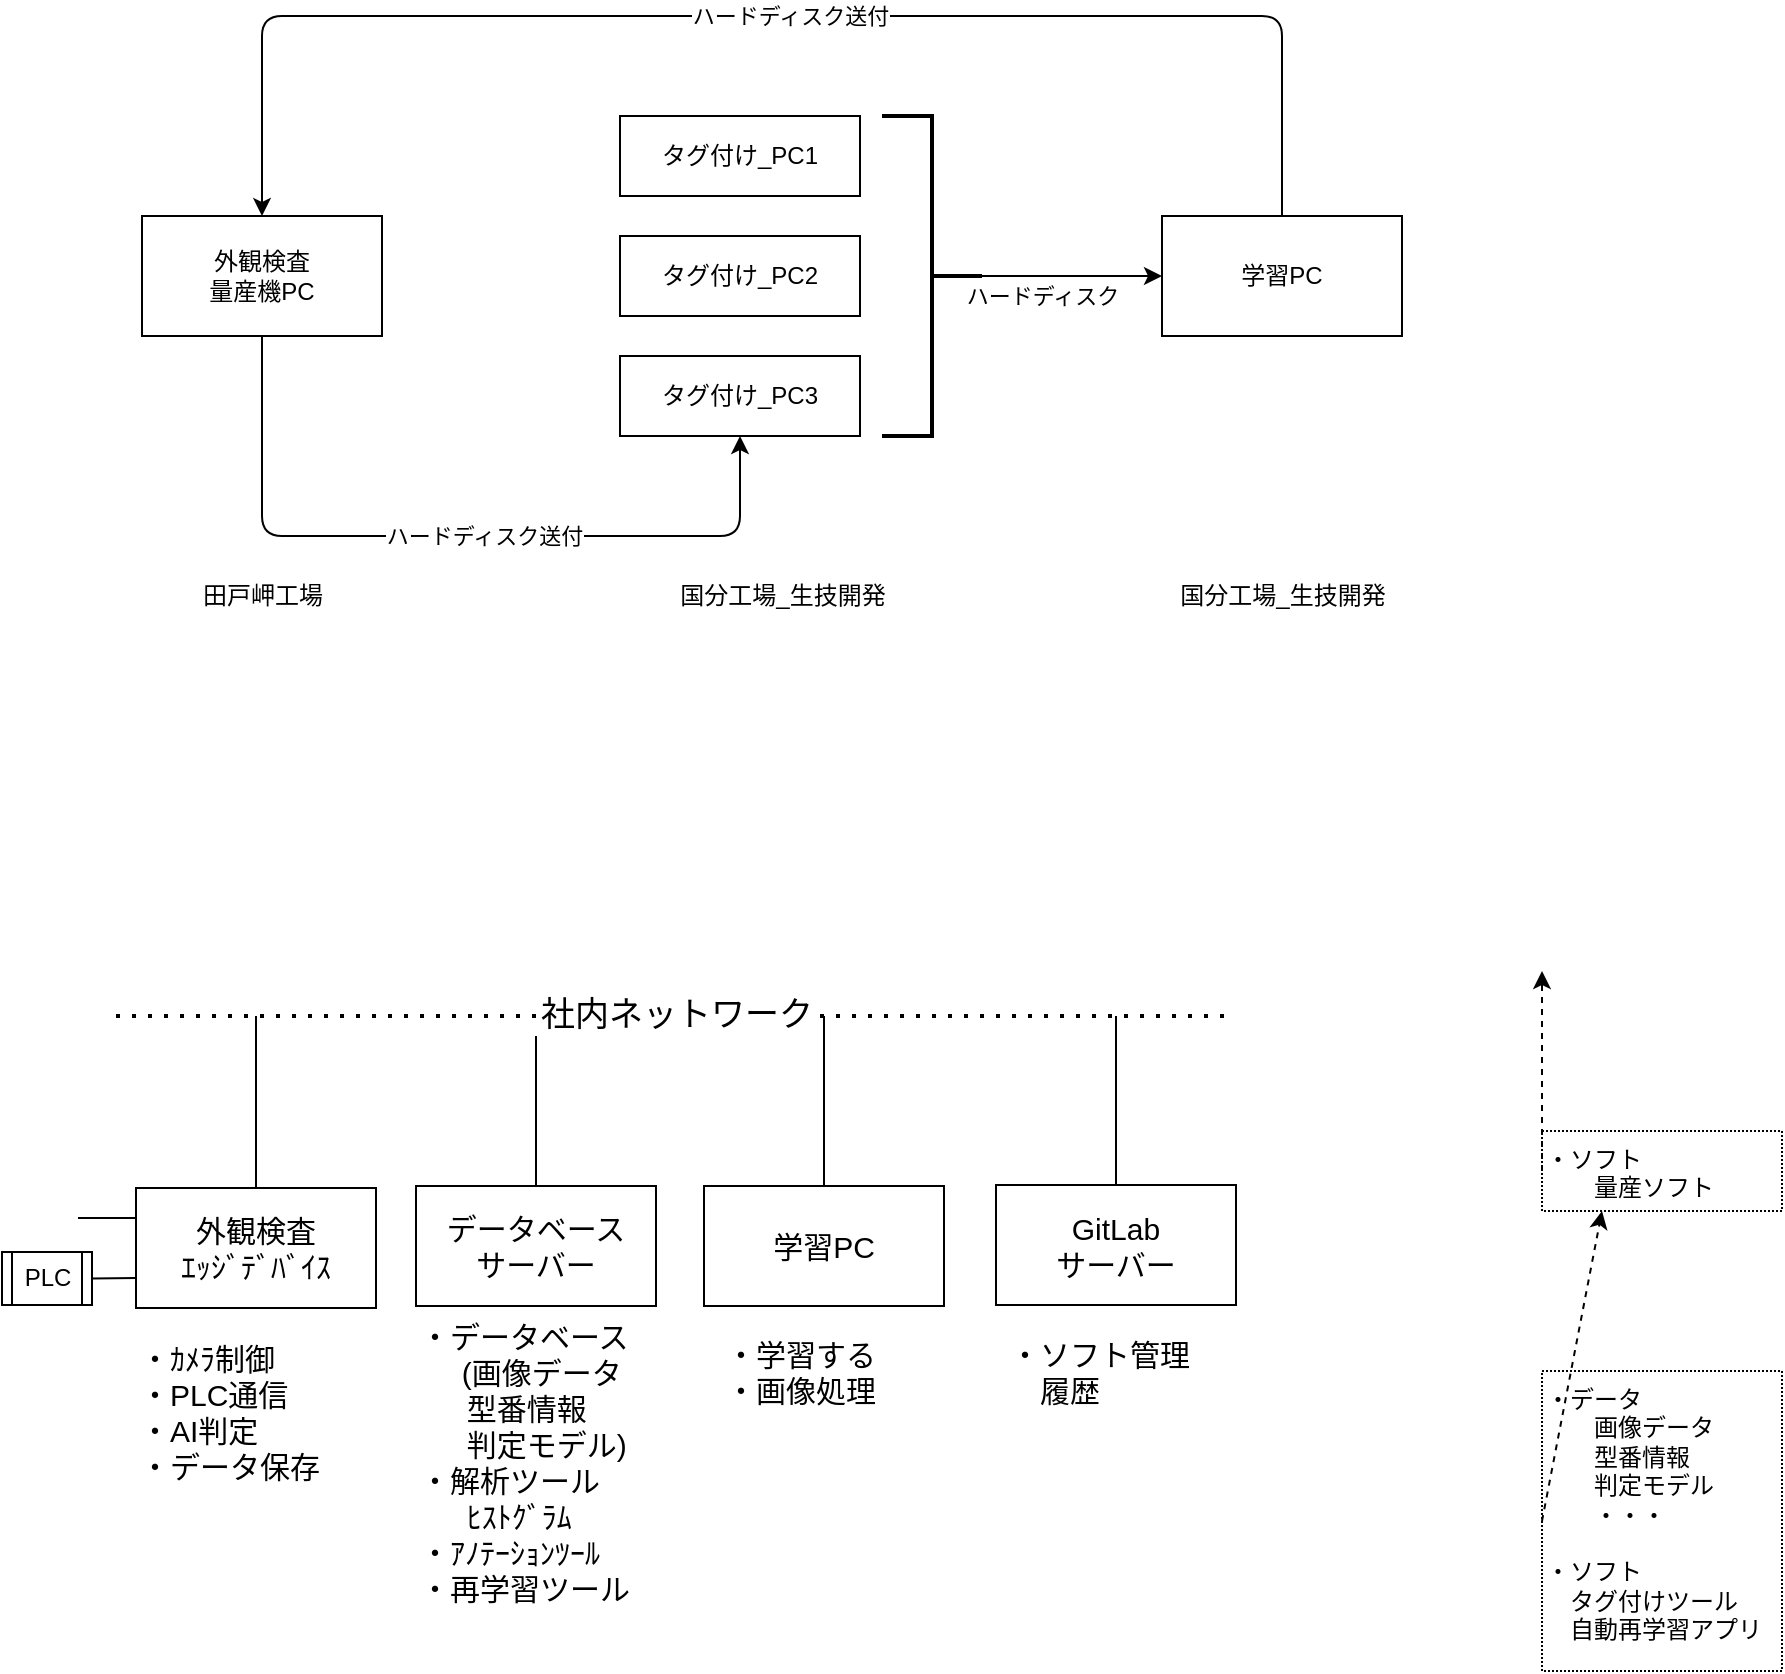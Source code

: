 <mxfile version="14.5.3" type="github">
  <diagram id="zSGuNCVuyLexyMfJzmde" name="ページ1">
    <mxGraphModel dx="1038" dy="548" grid="1" gridSize="10" guides="1" tooltips="1" connect="1" arrows="1" fold="1" page="1" pageScale="1" pageWidth="827" pageHeight="1169" math="0" shadow="0">
      <root>
        <mxCell id="0" />
        <mxCell id="1" parent="0" />
        <mxCell id="Tm7CqngPH54pWnZSqlNK-1" value="外観検査&lt;br&gt;量産機PC" style="rounded=0;whiteSpace=wrap;html=1;" parent="1" vertex="1">
          <mxGeometry x="120" y="160" width="120" height="60" as="geometry" />
        </mxCell>
        <mxCell id="Tm7CqngPH54pWnZSqlNK-3" value="タグ付け_PC1" style="rounded=0;whiteSpace=wrap;html=1;" parent="1" vertex="1">
          <mxGeometry x="359" y="110" width="120" height="40" as="geometry" />
        </mxCell>
        <mxCell id="Tm7CqngPH54pWnZSqlNK-6" value="タグ付け_PC2" style="rounded=0;whiteSpace=wrap;html=1;" parent="1" vertex="1">
          <mxGeometry x="359" y="170" width="120" height="40" as="geometry" />
        </mxCell>
        <mxCell id="Tm7CqngPH54pWnZSqlNK-7" value="タグ付け_PC3" style="rounded=0;whiteSpace=wrap;html=1;" parent="1" vertex="1">
          <mxGeometry x="359" y="230" width="120" height="40" as="geometry" />
        </mxCell>
        <mxCell id="Tm7CqngPH54pWnZSqlNK-8" value="学習PC" style="rounded=0;whiteSpace=wrap;html=1;" parent="1" vertex="1">
          <mxGeometry x="630" y="160" width="120" height="60" as="geometry" />
        </mxCell>
        <mxCell id="Tm7CqngPH54pWnZSqlNK-9" value="田戸岬工場" style="text;html=1;align=center;verticalAlign=middle;resizable=0;points=[];autosize=1;" parent="1" vertex="1">
          <mxGeometry x="140" y="340" width="80" height="20" as="geometry" />
        </mxCell>
        <mxCell id="Tm7CqngPH54pWnZSqlNK-10" value="国分工場_生技開発" style="text;html=1;align=center;verticalAlign=middle;resizable=0;points=[];autosize=1;" parent="1" vertex="1">
          <mxGeometry x="380" y="340" width="120" height="20" as="geometry" />
        </mxCell>
        <mxCell id="Tm7CqngPH54pWnZSqlNK-12" value="" style="endArrow=classic;html=1;exitX=0.5;exitY=1;exitDx=0;exitDy=0;entryX=0.5;entryY=1;entryDx=0;entryDy=0;" parent="1" source="Tm7CqngPH54pWnZSqlNK-1" target="Tm7CqngPH54pWnZSqlNK-7" edge="1">
          <mxGeometry relative="1" as="geometry">
            <mxPoint x="370" y="250" as="sourcePoint" />
            <mxPoint x="470" y="250" as="targetPoint" />
            <Array as="points">
              <mxPoint x="180" y="320" />
              <mxPoint x="419" y="320" />
            </Array>
          </mxGeometry>
        </mxCell>
        <mxCell id="Tm7CqngPH54pWnZSqlNK-13" value="ハードディスク送付" style="edgeLabel;resizable=0;html=1;align=center;verticalAlign=middle;" parent="Tm7CqngPH54pWnZSqlNK-12" connectable="0" vertex="1">
          <mxGeometry relative="1" as="geometry">
            <mxPoint x="15.83" as="offset" />
          </mxGeometry>
        </mxCell>
        <mxCell id="Tm7CqngPH54pWnZSqlNK-15" value="" style="strokeWidth=2;html=1;shape=mxgraph.flowchart.annotation_2;align=left;labelPosition=right;pointerEvents=1;direction=west;" parent="1" vertex="1">
          <mxGeometry x="490" y="110" width="50" height="160" as="geometry" />
        </mxCell>
        <mxCell id="Tm7CqngPH54pWnZSqlNK-16" value="" style="endArrow=classic;html=1;exitX=0;exitY=0.5;exitDx=0;exitDy=0;exitPerimeter=0;entryX=0;entryY=0.5;entryDx=0;entryDy=0;" parent="1" source="Tm7CqngPH54pWnZSqlNK-15" target="Tm7CqngPH54pWnZSqlNK-8" edge="1">
          <mxGeometry width="50" height="50" relative="1" as="geometry">
            <mxPoint x="390" y="120" as="sourcePoint" />
            <mxPoint x="440" y="70" as="targetPoint" />
          </mxGeometry>
        </mxCell>
        <mxCell id="Tm7CqngPH54pWnZSqlNK-17" value="" style="endArrow=classic;html=1;exitX=0.5;exitY=0;exitDx=0;exitDy=0;entryX=0.5;entryY=0;entryDx=0;entryDy=0;" parent="1" source="Tm7CqngPH54pWnZSqlNK-8" target="Tm7CqngPH54pWnZSqlNK-1" edge="1">
          <mxGeometry width="50" height="50" relative="1" as="geometry">
            <mxPoint x="390" y="120" as="sourcePoint" />
            <mxPoint x="440" y="70" as="targetPoint" />
            <Array as="points">
              <mxPoint x="690" y="60" />
              <mxPoint x="180" y="60" />
            </Array>
          </mxGeometry>
        </mxCell>
        <mxCell id="Tm7CqngPH54pWnZSqlNK-18" value="ハードディスク送付" style="edgeLabel;html=1;align=center;verticalAlign=middle;resizable=0;points=[];" parent="Tm7CqngPH54pWnZSqlNK-17" vertex="1" connectable="0">
          <mxGeometry x="-0.026" relative="1" as="geometry">
            <mxPoint as="offset" />
          </mxGeometry>
        </mxCell>
        <mxCell id="Tm7CqngPH54pWnZSqlNK-20" value="国分工場_生技開発" style="text;html=1;align=center;verticalAlign=middle;resizable=0;points=[];autosize=1;" parent="1" vertex="1">
          <mxGeometry x="630" y="340" width="120" height="20" as="geometry" />
        </mxCell>
        <mxCell id="Tm7CqngPH54pWnZSqlNK-21" value="外観検査&lt;br style=&quot;font-size: 15px;&quot;&gt;ｴｯｼﾞﾃﾞﾊﾞｲｽ" style="rounded=0;whiteSpace=wrap;html=1;fontSize=15;" parent="1" vertex="1">
          <mxGeometry x="117" y="646" width="120" height="60" as="geometry" />
        </mxCell>
        <mxCell id="Tm7CqngPH54pWnZSqlNK-22" value="データベース&lt;br style=&quot;font-size: 15px;&quot;&gt;サーバー" style="rounded=0;whiteSpace=wrap;html=1;fontSize=15;" parent="1" vertex="1">
          <mxGeometry x="257" y="645" width="120" height="60" as="geometry" />
        </mxCell>
        <mxCell id="Tm7CqngPH54pWnZSqlNK-23" value="学習PC" style="rounded=0;whiteSpace=wrap;html=1;fontSize=15;" parent="1" vertex="1">
          <mxGeometry x="401" y="645" width="120" height="60" as="geometry" />
        </mxCell>
        <mxCell id="Tm7CqngPH54pWnZSqlNK-24" value="GitLab&lt;br style=&quot;font-size: 15px;&quot;&gt;サーバー" style="rounded=0;whiteSpace=wrap;html=1;fontSize=15;" parent="1" vertex="1">
          <mxGeometry x="547" y="644.5" width="120" height="60" as="geometry" />
        </mxCell>
        <mxCell id="Tm7CqngPH54pWnZSqlNK-25" value="ハードディスク" style="edgeLabel;html=1;align=center;verticalAlign=middle;resizable=0;points=[];" parent="1" vertex="1" connectable="0">
          <mxGeometry x="569.996" y="200.0" as="geometry" />
        </mxCell>
        <mxCell id="Tm7CqngPH54pWnZSqlNK-55" value="・データ&lt;br&gt;　　画像データ&lt;br&gt;　　型番情報&lt;br&gt;　　判定モデル&lt;br&gt;　　・・・&lt;br&gt;&lt;br&gt;・ソフト&lt;br&gt;　タグ付けツール&lt;br&gt;　自動再学習アプリ" style="rounded=0;whiteSpace=wrap;html=1;align=left;verticalAlign=top;dashed=1;dashPattern=1 1;" parent="1" vertex="1">
          <mxGeometry x="820" y="737.5" width="120" height="150" as="geometry" />
        </mxCell>
        <mxCell id="Tm7CqngPH54pWnZSqlNK-60" value="" style="endArrow=classic;html=1;entryX=0.25;entryY=1;entryDx=0;entryDy=0;exitX=0;exitY=0.5;exitDx=0;exitDy=0;dashed=1;" parent="1" source="Tm7CqngPH54pWnZSqlNK-55" target="Tm7CqngPH54pWnZSqlNK-71" edge="1">
          <mxGeometry width="50" height="50" relative="1" as="geometry">
            <mxPoint x="504.25" y="597.5" as="sourcePoint" />
            <mxPoint x="554.25" y="547.5" as="targetPoint" />
          </mxGeometry>
        </mxCell>
        <mxCell id="Tm7CqngPH54pWnZSqlNK-66" style="edgeStyle=orthogonalEdgeStyle;rounded=0;orthogonalLoop=1;jettySize=auto;html=1;exitX=0.5;exitY=1;exitDx=0;exitDy=0;dashed=1;" parent="1" source="Tm7CqngPH54pWnZSqlNK-23" target="Tm7CqngPH54pWnZSqlNK-23" edge="1">
          <mxGeometry relative="1" as="geometry" />
        </mxCell>
        <mxCell id="Tm7CqngPH54pWnZSqlNK-71" value="・ソフト&lt;br&gt;　　量産ソフト" style="rounded=0;whiteSpace=wrap;html=1;align=left;verticalAlign=top;dashed=1;dashPattern=1 1;" parent="1" vertex="1">
          <mxGeometry x="820" y="617.5" width="120" height="40" as="geometry" />
        </mxCell>
        <mxCell id="Tm7CqngPH54pWnZSqlNK-72" value="" style="endArrow=classic;html=1;exitX=0;exitY=0.5;exitDx=0;exitDy=0;dashed=1;" parent="1" source="Tm7CqngPH54pWnZSqlNK-71" edge="1">
          <mxGeometry width="50" height="50" relative="1" as="geometry">
            <mxPoint x="580" y="722.5" as="sourcePoint" />
            <mxPoint x="820" y="537.5" as="targetPoint" />
          </mxGeometry>
        </mxCell>
        <mxCell id="I03jtUjxZPY6olnYF68Y-1" value="" style="shape=image;html=1;verticalAlign=top;verticalLabelPosition=bottom;labelBackgroundColor=#ffffff;imageAspect=0;aspect=fixed;image=https://cdn2.iconfinder.com/data/icons/ios-7-icons/50/video_camera-128.png;fontSize=16;direction=west;" vertex="1" parent="1">
          <mxGeometry x="50" y="642" width="38" height="38" as="geometry" />
        </mxCell>
        <mxCell id="I03jtUjxZPY6olnYF68Y-2" value="" style="endArrow=none;html=1;fontSize=16;entryX=0;entryY=0.5;entryDx=0;entryDy=0;exitX=0;exitY=0.25;exitDx=0;exitDy=0;" edge="1" parent="1" source="Tm7CqngPH54pWnZSqlNK-21" target="I03jtUjxZPY6olnYF68Y-1">
          <mxGeometry width="50" height="50" relative="1" as="geometry">
            <mxPoint x="215" y="710" as="sourcePoint" />
            <mxPoint x="265" y="660" as="targetPoint" />
          </mxGeometry>
        </mxCell>
        <mxCell id="I03jtUjxZPY6olnYF68Y-3" value="PLC" style="shape=process;whiteSpace=wrap;html=1;backgroundOutline=1;fontSize=12;" vertex="1" parent="1">
          <mxGeometry x="50" y="678" width="45" height="26.5" as="geometry" />
        </mxCell>
        <mxCell id="I03jtUjxZPY6olnYF68Y-4" value="" style="endArrow=none;html=1;fontSize=16;entryX=0;entryY=0.75;entryDx=0;entryDy=0;exitX=1;exitY=0.5;exitDx=0;exitDy=0;" edge="1" parent="1" source="I03jtUjxZPY6olnYF68Y-3" target="Tm7CqngPH54pWnZSqlNK-21">
          <mxGeometry width="50" height="50" relative="1" as="geometry">
            <mxPoint x="75" y="830" as="sourcePoint" />
            <mxPoint x="125" y="780" as="targetPoint" />
          </mxGeometry>
        </mxCell>
        <mxCell id="I03jtUjxZPY6olnYF68Y-5" value="社内ネットワーク" style="endArrow=none;dashed=1;html=1;dashPattern=1 3;strokeWidth=2;fontSize=17;" edge="1" parent="1">
          <mxGeometry width="50" height="50" relative="1" as="geometry">
            <mxPoint x="107" y="560" as="sourcePoint" />
            <mxPoint x="667" y="560" as="targetPoint" />
          </mxGeometry>
        </mxCell>
        <mxCell id="I03jtUjxZPY6olnYF68Y-7" value="" style="endArrow=none;html=1;fontSize=17;" edge="1" parent="1" target="Tm7CqngPH54pWnZSqlNK-21">
          <mxGeometry width="50" height="50" relative="1" as="geometry">
            <mxPoint x="177" y="560" as="sourcePoint" />
            <mxPoint x="227" y="490" as="targetPoint" />
          </mxGeometry>
        </mxCell>
        <mxCell id="I03jtUjxZPY6olnYF68Y-8" value="" style="endArrow=none;html=1;fontSize=17;exitX=0.5;exitY=0;exitDx=0;exitDy=0;" edge="1" parent="1" source="Tm7CqngPH54pWnZSqlNK-22">
          <mxGeometry width="50" height="50" relative="1" as="geometry">
            <mxPoint x="187" y="570" as="sourcePoint" />
            <mxPoint x="317" y="570" as="targetPoint" />
          </mxGeometry>
        </mxCell>
        <mxCell id="I03jtUjxZPY6olnYF68Y-9" value="" style="endArrow=none;html=1;fontSize=17;exitX=0.5;exitY=0;exitDx=0;exitDy=0;" edge="1" parent="1" source="Tm7CqngPH54pWnZSqlNK-23">
          <mxGeometry width="50" height="50" relative="1" as="geometry">
            <mxPoint x="460.5" y="615" as="sourcePoint" />
            <mxPoint x="461" y="560" as="targetPoint" />
          </mxGeometry>
        </mxCell>
        <mxCell id="I03jtUjxZPY6olnYF68Y-10" value="" style="endArrow=none;html=1;fontSize=17;entryX=0.5;entryY=0;entryDx=0;entryDy=0;" edge="1" parent="1" target="Tm7CqngPH54pWnZSqlNK-24">
          <mxGeometry width="50" height="50" relative="1" as="geometry">
            <mxPoint x="607" y="560" as="sourcePoint" />
            <mxPoint x="471" y="570" as="targetPoint" />
          </mxGeometry>
        </mxCell>
        <mxCell id="I03jtUjxZPY6olnYF68Y-15" value="・ｶﾒﾗ制御&lt;br&gt;&lt;div&gt;&lt;span&gt;・PLC通信&lt;/span&gt;&lt;/div&gt;&lt;div&gt;&lt;span&gt;・AI判定&lt;/span&gt;&lt;/div&gt;&lt;div&gt;&lt;span&gt;・データ保存&lt;/span&gt;&lt;/div&gt;" style="text;html=1;align=left;verticalAlign=middle;resizable=0;points=[];autosize=1;fontSize=15;" vertex="1" parent="1">
          <mxGeometry x="117" y="717.5" width="110" height="80" as="geometry" />
        </mxCell>
        <mxCell id="I03jtUjxZPY6olnYF68Y-17" value="・データベース&lt;br&gt;&amp;nbsp; &amp;nbsp; &amp;nbsp;(画像データ&lt;br&gt;　&amp;nbsp; 型番情報&lt;br&gt;　&amp;nbsp; 判定モデル)&lt;br&gt;・解析ツール&lt;br&gt;　&amp;nbsp; ﾋｽﾄｸﾞﾗﾑ&lt;br&gt;・ｱﾉﾃｰｼｮﾝﾂｰﾙ&lt;br&gt;・再学習ツール" style="text;html=1;align=left;verticalAlign=middle;resizable=0;points=[];autosize=1;fontSize=15;" vertex="1" parent="1">
          <mxGeometry x="257" y="707.5" width="120" height="150" as="geometry" />
        </mxCell>
        <mxCell id="I03jtUjxZPY6olnYF68Y-18" value="・学習する&lt;br&gt;・画像処理" style="text;html=1;align=left;verticalAlign=middle;resizable=0;points=[];autosize=1;fontSize=15;" vertex="1" parent="1">
          <mxGeometry x="410" y="717.5" width="90" height="40" as="geometry" />
        </mxCell>
        <mxCell id="I03jtUjxZPY6olnYF68Y-19" value="・ソフト管理&lt;br&gt;　履歴" style="text;html=1;align=left;verticalAlign=middle;resizable=0;points=[];autosize=1;fontSize=15;" vertex="1" parent="1">
          <mxGeometry x="552" y="717.5" width="110" height="40" as="geometry" />
        </mxCell>
      </root>
    </mxGraphModel>
  </diagram>
</mxfile>
